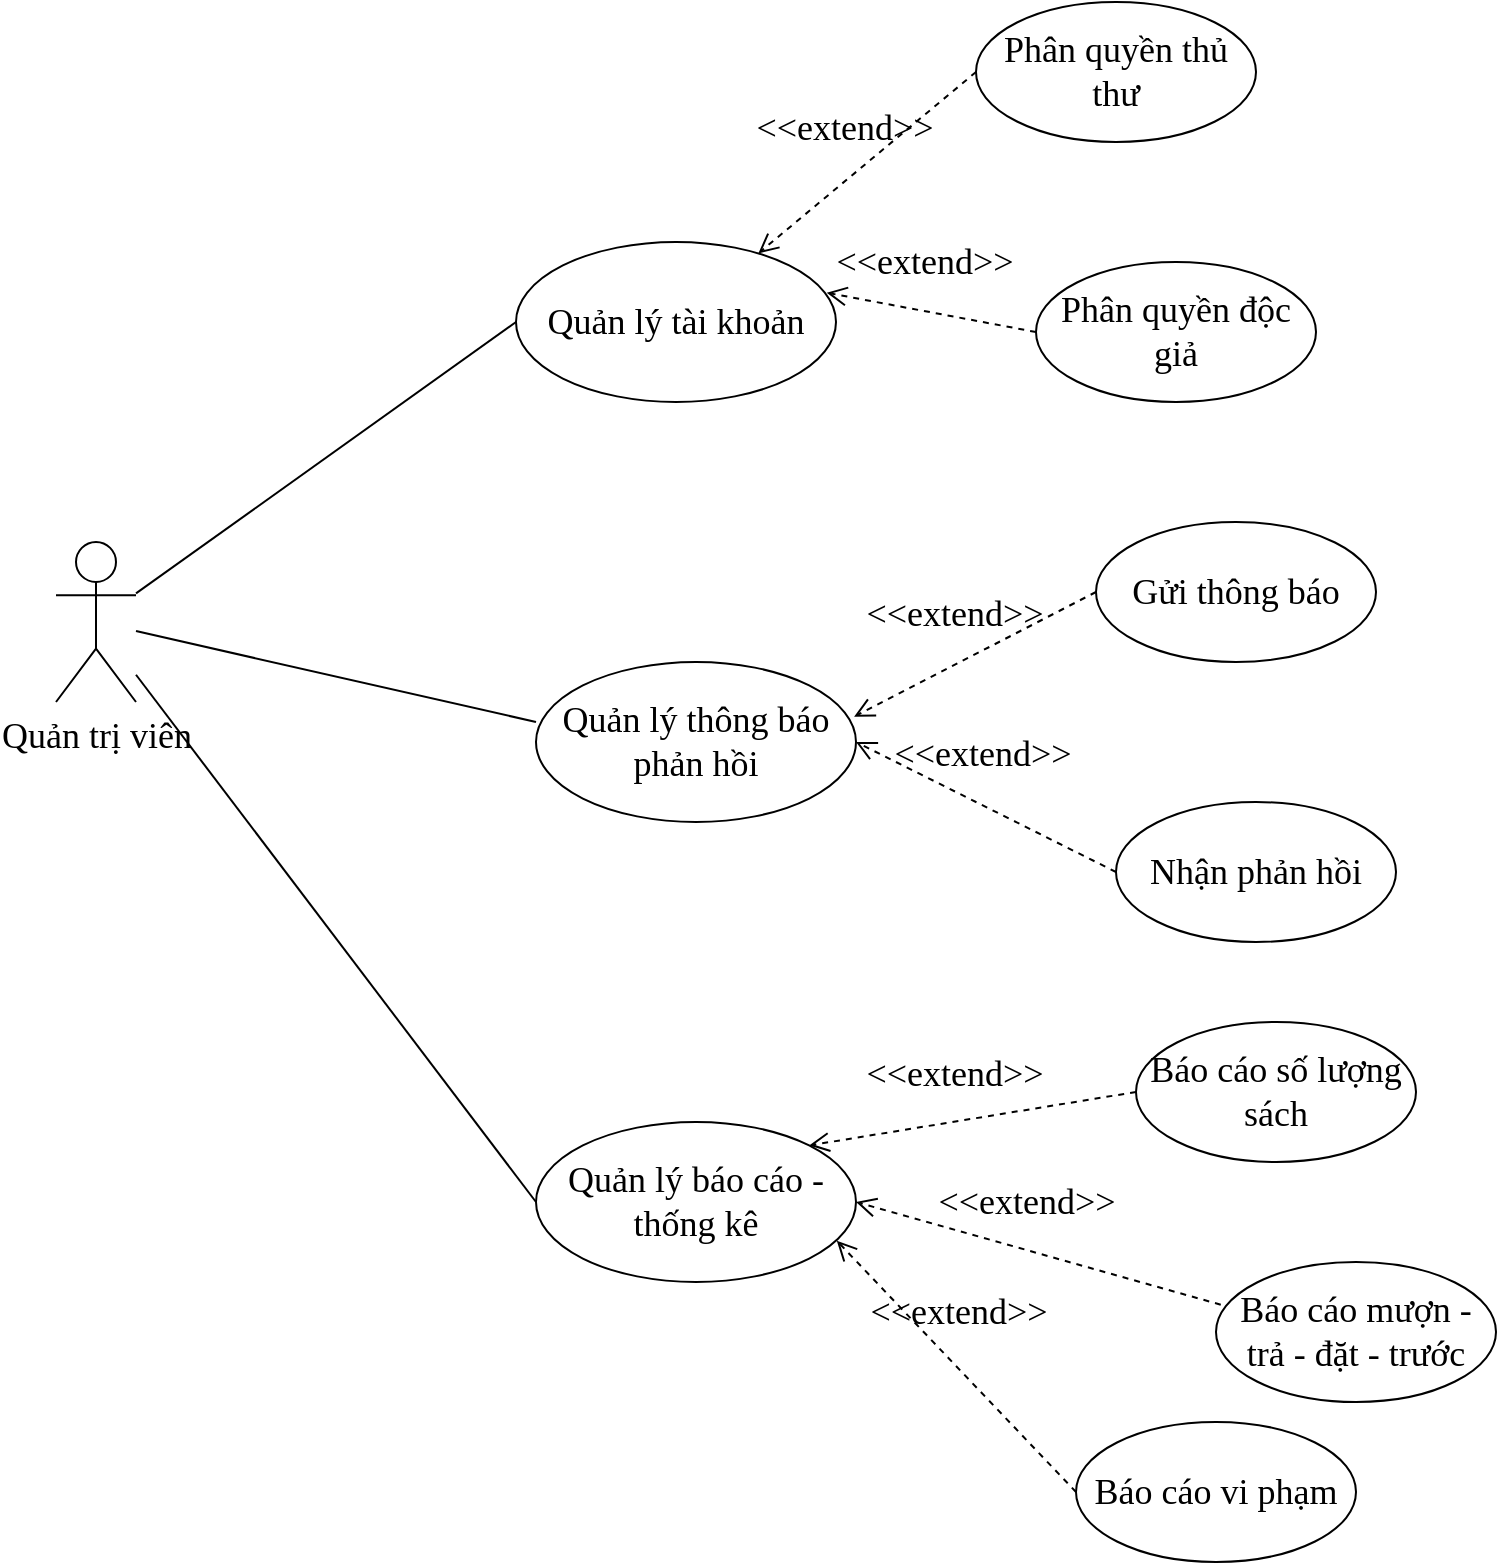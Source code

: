 <mxfile version="28.2.3">
  <diagram name="Trang-1" id="VhhDAb1SJnSL6I18cM2w">
    <mxGraphModel dx="2135" dy="937" grid="1" gridSize="10" guides="1" tooltips="1" connect="1" arrows="1" fold="1" page="1" pageScale="1" pageWidth="827" pageHeight="1169" math="0" shadow="0">
      <root>
        <mxCell id="0" />
        <mxCell id="1" parent="0" />
        <mxCell id="s-8bqBVfKVzw4boQK0LB-1" value="&lt;font style=&quot;font-size: 18px;&quot; face=&quot;Times New Roman&quot;&gt;Quản trị viên&lt;/font&gt;" style="shape=umlActor;verticalLabelPosition=bottom;verticalAlign=top;html=1;outlineConnect=0;" vertex="1" parent="1">
          <mxGeometry x="80" y="360" width="40" height="80" as="geometry" />
        </mxCell>
        <mxCell id="s-8bqBVfKVzw4boQK0LB-2" value="&lt;font style=&quot;font-size: 18px;&quot; face=&quot;Times New Roman&quot;&gt;Quản lý tài khoản&lt;/font&gt;" style="ellipse;whiteSpace=wrap;html=1;" vertex="1" parent="1">
          <mxGeometry x="310" y="210" width="160" height="80" as="geometry" />
        </mxCell>
        <mxCell id="s-8bqBVfKVzw4boQK0LB-3" value="&lt;font face=&quot;Times New Roman&quot;&gt;&lt;span style=&quot;font-size: 18px;&quot;&gt;Quản lý báo cáo - thống kê&lt;/span&gt;&lt;/font&gt;&lt;span style=&quot;color: rgba(0, 0, 0, 0); font-family: monospace; font-size: 0px; text-align: start; text-wrap-mode: nowrap;&quot;&gt;%3CmxGraphModel%3E%3Croot%3E%3CmxCell%20id%3D%220%22%2F%3E%3CmxCell%20id%3D%221%22%20parent%3D%220%22%2F%3E%3CmxCell%20id%3D%222%22%20value%3D%22%26lt%3Bfont%20style%3D%26quot%3Bfont-size%3A%2018px%3B%26quot%3B%20face%3D%26quot%3BTimes%20New%20Roman%26quot%3B%26gt%3BQu%E1%BA%A3n%20l%C3%BD%20t%C3%A0i%20kho%E1%BA%A3n%26lt%3B%2Ffont%26gt%3B%22%20style%3D%22ellipse%3BwhiteSpace%3Dwrap%3Bhtml%3D1%3B%22%20vertex%3D%221%22%20parent%3D%221%22%3E%3CmxGeometry%20x%3D%22360%22%20y%3D%22170%22%20width%3D%22160%22%20height%3D%2280%22%20as%3D%22geometry%22%2F%3E%3C%2FmxCell%3E%3C%2Froot%3E%3C%2FmxGraphModel%3E&lt;/span&gt;" style="ellipse;whiteSpace=wrap;html=1;" vertex="1" parent="1">
          <mxGeometry x="320" y="650" width="160" height="80" as="geometry" />
        </mxCell>
        <mxCell id="s-8bqBVfKVzw4boQK0LB-5" value="" style="endArrow=none;html=1;rounded=0;entryX=0;entryY=0.5;entryDx=0;entryDy=0;" edge="1" parent="1" source="s-8bqBVfKVzw4boQK0LB-1" target="s-8bqBVfKVzw4boQK0LB-2">
          <mxGeometry width="50" height="50" relative="1" as="geometry">
            <mxPoint x="390" y="320" as="sourcePoint" />
            <mxPoint x="440" y="270" as="targetPoint" />
          </mxGeometry>
        </mxCell>
        <mxCell id="s-8bqBVfKVzw4boQK0LB-6" value="" style="endArrow=none;html=1;rounded=0;entryX=0;entryY=0.5;entryDx=0;entryDy=0;" edge="1" parent="1" source="s-8bqBVfKVzw4boQK0LB-1" target="s-8bqBVfKVzw4boQK0LB-3">
          <mxGeometry width="50" height="50" relative="1" as="geometry">
            <mxPoint x="390" y="320" as="sourcePoint" />
            <mxPoint x="440" y="270" as="targetPoint" />
          </mxGeometry>
        </mxCell>
        <mxCell id="s-8bqBVfKVzw4boQK0LB-7" value="&lt;font face=&quot;Times New Roman&quot;&gt;&lt;span style=&quot;font-size: 18px;&quot;&gt;Phân quyền thủ thư&lt;/span&gt;&lt;/font&gt;" style="ellipse;whiteSpace=wrap;html=1;" vertex="1" parent="1">
          <mxGeometry x="540" y="90" width="140" height="70" as="geometry" />
        </mxCell>
        <mxCell id="s-8bqBVfKVzw4boQK0LB-8" value="&lt;font face=&quot;Times New Roman&quot;&gt;&lt;span style=&quot;font-size: 18px;&quot;&gt;Phân quyền độc giả&lt;/span&gt;&lt;/font&gt;" style="ellipse;whiteSpace=wrap;html=1;" vertex="1" parent="1">
          <mxGeometry x="570" y="220" width="140" height="70" as="geometry" />
        </mxCell>
        <mxCell id="s-8bqBVfKVzw4boQK0LB-9" value="&lt;font face=&quot;Times New Roman&quot;&gt;&lt;span style=&quot;font-size: 18px;&quot;&gt;Quản lý thông báo phản hồi&lt;/span&gt;&lt;/font&gt;" style="ellipse;whiteSpace=wrap;html=1;" vertex="1" parent="1">
          <mxGeometry x="320" y="420" width="160" height="80" as="geometry" />
        </mxCell>
        <mxCell id="s-8bqBVfKVzw4boQK0LB-10" value="" style="endArrow=none;html=1;rounded=0;entryX=0;entryY=0.375;entryDx=0;entryDy=0;entryPerimeter=0;" edge="1" parent="1" source="s-8bqBVfKVzw4boQK0LB-1" target="s-8bqBVfKVzw4boQK0LB-9">
          <mxGeometry width="50" height="50" relative="1" as="geometry">
            <mxPoint x="390" y="450" as="sourcePoint" />
            <mxPoint x="440" y="400" as="targetPoint" />
          </mxGeometry>
        </mxCell>
        <mxCell id="s-8bqBVfKVzw4boQK0LB-13" value="&lt;font style=&quot;font-size: 18px;&quot; face=&quot;Times New Roman&quot;&gt;&amp;lt;&amp;lt;extend&amp;gt;&amp;gt;&lt;/font&gt;" style="endArrow=open;startArrow=none;endFill=0;startFill=0;endSize=8;html=1;verticalAlign=bottom;dashed=1;labelBackgroundColor=none;rounded=0;exitX=0;exitY=0.5;exitDx=0;exitDy=0;" edge="1" parent="1" source="s-8bqBVfKVzw4boQK0LB-7" target="s-8bqBVfKVzw4boQK0LB-2">
          <mxGeometry x="0.099" y="-10" width="160" relative="1" as="geometry">
            <mxPoint x="548" y="272" as="sourcePoint" />
            <mxPoint x="310" y="260" as="targetPoint" />
            <mxPoint as="offset" />
          </mxGeometry>
        </mxCell>
        <mxCell id="s-8bqBVfKVzw4boQK0LB-14" value="&lt;font style=&quot;font-size: 18px;&quot; face=&quot;Times New Roman&quot;&gt;&amp;lt;&amp;lt;extend&amp;gt;&amp;gt;&lt;/font&gt;" style="endArrow=open;startArrow=none;endFill=0;startFill=0;endSize=8;html=1;verticalAlign=bottom;dashed=1;labelBackgroundColor=none;rounded=0;exitX=0;exitY=0.5;exitDx=0;exitDy=0;entryX=0.971;entryY=0.317;entryDx=0;entryDy=0;entryPerimeter=0;" edge="1" parent="1" source="s-8bqBVfKVzw4boQK0LB-8" target="s-8bqBVfKVzw4boQK0LB-2">
          <mxGeometry x="0.099" y="-10" width="160" relative="1" as="geometry">
            <mxPoint x="778" y="222" as="sourcePoint" />
            <mxPoint x="540" y="210" as="targetPoint" />
            <mxPoint as="offset" />
          </mxGeometry>
        </mxCell>
        <mxCell id="s-8bqBVfKVzw4boQK0LB-15" value="&lt;font face=&quot;Times New Roman&quot;&gt;&lt;span style=&quot;font-size: 18px;&quot;&gt;Gửi thông báo&lt;/span&gt;&lt;/font&gt;" style="ellipse;whiteSpace=wrap;html=1;" vertex="1" parent="1">
          <mxGeometry x="600" y="350" width="140" height="70" as="geometry" />
        </mxCell>
        <mxCell id="s-8bqBVfKVzw4boQK0LB-16" value="&lt;font style=&quot;font-size: 18px;&quot; face=&quot;Times New Roman&quot;&gt;&amp;lt;&amp;lt;extend&amp;gt;&amp;gt;&lt;/font&gt;" style="endArrow=open;startArrow=none;endFill=0;startFill=0;endSize=8;html=1;verticalAlign=bottom;dashed=1;labelBackgroundColor=none;rounded=0;exitX=0;exitY=0.5;exitDx=0;exitDy=0;entryX=0.994;entryY=0.342;entryDx=0;entryDy=0;entryPerimeter=0;" edge="1" parent="1" source="s-8bqBVfKVzw4boQK0LB-15" target="s-8bqBVfKVzw4boQK0LB-9">
          <mxGeometry x="0.099" y="-10" width="160" relative="1" as="geometry">
            <mxPoint x="1147" y="479" as="sourcePoint" />
            <mxPoint x="530" y="350" as="targetPoint" />
            <mxPoint as="offset" />
            <Array as="points" />
          </mxGeometry>
        </mxCell>
        <mxCell id="s-8bqBVfKVzw4boQK0LB-17" value="&lt;font face=&quot;Times New Roman&quot;&gt;&lt;span style=&quot;font-size: 18px;&quot;&gt;Nhận phản hồi&lt;/span&gt;&lt;/font&gt;" style="ellipse;whiteSpace=wrap;html=1;" vertex="1" parent="1">
          <mxGeometry x="610" y="490" width="140" height="70" as="geometry" />
        </mxCell>
        <mxCell id="s-8bqBVfKVzw4boQK0LB-18" value="&lt;font style=&quot;font-size: 18px;&quot; face=&quot;Times New Roman&quot;&gt;&amp;lt;&amp;lt;extend&amp;gt;&amp;gt;&lt;/font&gt;" style="endArrow=open;startArrow=none;endFill=0;startFill=0;endSize=8;html=1;verticalAlign=bottom;dashed=1;labelBackgroundColor=none;rounded=0;exitX=0;exitY=0.5;exitDx=0;exitDy=0;entryX=1;entryY=0.5;entryDx=0;entryDy=0;" edge="1" parent="1" source="s-8bqBVfKVzw4boQK0LB-17" target="s-8bqBVfKVzw4boQK0LB-9">
          <mxGeometry x="0.099" y="-10" width="160" relative="1" as="geometry">
            <mxPoint x="1024.16" y="600.64" as="sourcePoint" />
            <mxPoint x="250.0" y="390.0" as="targetPoint" />
            <mxPoint as="offset" />
            <Array as="points" />
          </mxGeometry>
        </mxCell>
        <mxCell id="s-8bqBVfKVzw4boQK0LB-19" value="&lt;font face=&quot;Times New Roman&quot;&gt;&lt;span style=&quot;font-size: 18px;&quot;&gt;Báo cáo số lượng sách&lt;/span&gt;&lt;/font&gt;" style="ellipse;whiteSpace=wrap;html=1;" vertex="1" parent="1">
          <mxGeometry x="620" y="600" width="140" height="70" as="geometry" />
        </mxCell>
        <mxCell id="s-8bqBVfKVzw4boQK0LB-20" value="&lt;font face=&quot;Times New Roman&quot;&gt;&lt;span style=&quot;font-size: 18px;&quot;&gt;Báo cáo mượn - trả - đặt - trước&lt;/span&gt;&lt;/font&gt;" style="ellipse;whiteSpace=wrap;html=1;" vertex="1" parent="1">
          <mxGeometry x="660" y="720" width="140" height="70" as="geometry" />
        </mxCell>
        <mxCell id="s-8bqBVfKVzw4boQK0LB-21" value="&lt;font face=&quot;Times New Roman&quot;&gt;&lt;span style=&quot;font-size: 18px;&quot;&gt;Báo cáo vi phạm&lt;/span&gt;&lt;/font&gt;" style="ellipse;whiteSpace=wrap;html=1;" vertex="1" parent="1">
          <mxGeometry x="590" y="800" width="140" height="70" as="geometry" />
        </mxCell>
        <mxCell id="s-8bqBVfKVzw4boQK0LB-22" value="&lt;font style=&quot;font-size: 18px;&quot; face=&quot;Times New Roman&quot;&gt;&amp;lt;&amp;lt;extend&amp;gt;&amp;gt;&lt;/font&gt;" style="endArrow=open;startArrow=none;endFill=0;startFill=0;endSize=8;html=1;verticalAlign=bottom;dashed=1;labelBackgroundColor=none;rounded=0;exitX=0;exitY=0.5;exitDx=0;exitDy=0;entryX=1;entryY=0;entryDx=0;entryDy=0;" edge="1" parent="1" source="s-8bqBVfKVzw4boQK0LB-19" target="s-8bqBVfKVzw4boQK0LB-3">
          <mxGeometry x="0.099" y="-10" width="160" relative="1" as="geometry">
            <mxPoint x="600" y="785" as="sourcePoint" />
            <mxPoint x="470" y="720" as="targetPoint" />
            <mxPoint as="offset" />
            <Array as="points" />
          </mxGeometry>
        </mxCell>
        <mxCell id="s-8bqBVfKVzw4boQK0LB-23" value="&lt;font style=&quot;font-size: 18px;&quot; face=&quot;Times New Roman&quot;&gt;&amp;lt;&amp;lt;extend&amp;gt;&amp;gt;&lt;/font&gt;" style="endArrow=open;startArrow=none;endFill=0;startFill=0;endSize=8;html=1;verticalAlign=bottom;dashed=1;labelBackgroundColor=none;rounded=0;exitX=0.017;exitY=0.305;exitDx=0;exitDy=0;entryX=1;entryY=0.5;entryDx=0;entryDy=0;exitPerimeter=0;" edge="1" parent="1" source="s-8bqBVfKVzw4boQK0LB-20" target="s-8bqBVfKVzw4boQK0LB-3">
          <mxGeometry x="0.099" y="-10" width="160" relative="1" as="geometry">
            <mxPoint x="490" y="975" as="sourcePoint" />
            <mxPoint x="360" y="910" as="targetPoint" />
            <mxPoint as="offset" />
            <Array as="points" />
          </mxGeometry>
        </mxCell>
        <mxCell id="s-8bqBVfKVzw4boQK0LB-24" value="&lt;font style=&quot;font-size: 18px;&quot; face=&quot;Times New Roman&quot;&gt;&amp;lt;&amp;lt;extend&amp;gt;&amp;gt;&lt;/font&gt;" style="endArrow=open;startArrow=none;endFill=0;startFill=0;endSize=8;html=1;verticalAlign=bottom;dashed=1;labelBackgroundColor=none;rounded=0;exitX=0;exitY=0.5;exitDx=0;exitDy=0;entryX=0.94;entryY=0.742;entryDx=0;entryDy=0;entryPerimeter=0;" edge="1" parent="1" source="s-8bqBVfKVzw4boQK0LB-21" target="s-8bqBVfKVzw4boQK0LB-3">
          <mxGeometry x="0.099" y="-10" width="160" relative="1" as="geometry">
            <mxPoint x="590" y="1045" as="sourcePoint" />
            <mxPoint x="460" y="980" as="targetPoint" />
            <mxPoint as="offset" />
            <Array as="points" />
          </mxGeometry>
        </mxCell>
      </root>
    </mxGraphModel>
  </diagram>
</mxfile>
